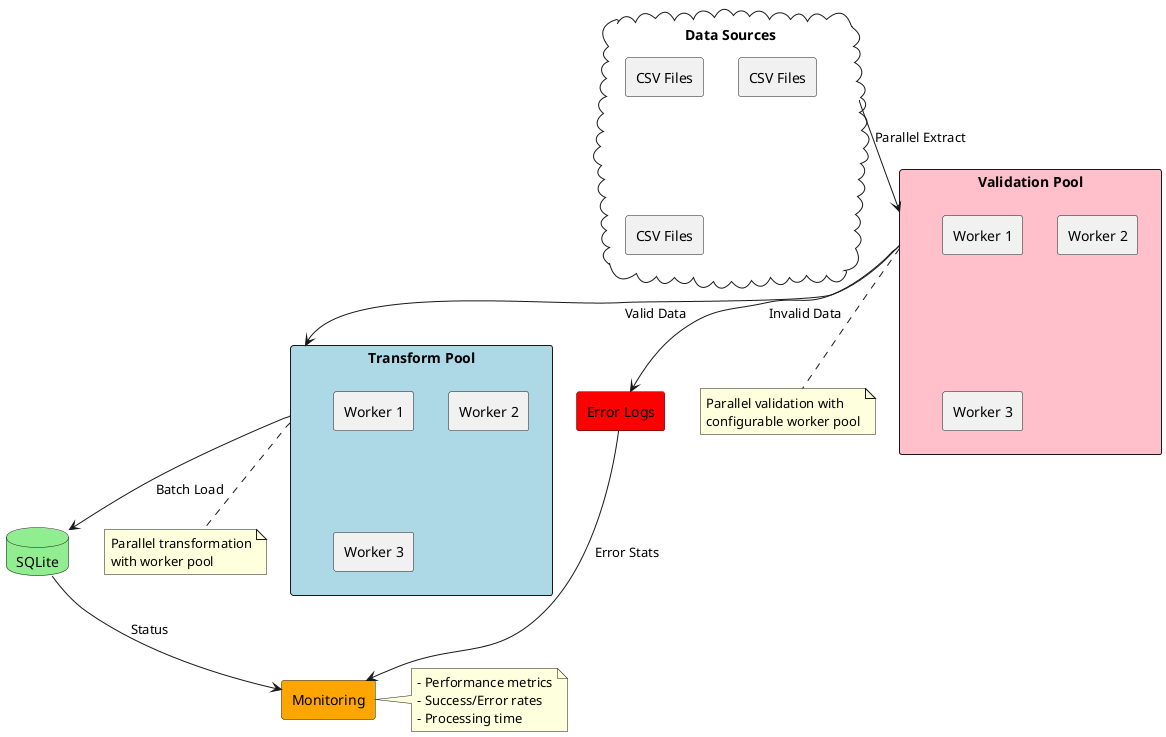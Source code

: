 @startuml ETL_Process_2020
skinparam backgroundColor transparent

cloud "Data Sources" as sources {
    rectangle "CSV Files" as csv1
    rectangle "CSV Files" as csv2
    rectangle "CSV Files" as csv3
}

rectangle "Validation Pool" as validate #Pink {
    rectangle "Worker 1" as v1
    rectangle "Worker 2" as v2
    rectangle "Worker 3" as v3
}

rectangle "Transform Pool" as transform #LightBlue {
    rectangle "Worker 1" as t1
    rectangle "Worker 2" as t2
    rectangle "Worker 3" as t3
}

database "SQLite" as db #LightGreen
rectangle "Monitoring" as monitor #Orange
rectangle "Error Logs" as errors #Red

sources --> validate: Parallel Extract
validate --> transform: Valid Data
validate --> errors: Invalid Data
transform --> db: Batch Load
db --> monitor: Status
errors --> monitor: Error Stats

note bottom of validate
  Parallel validation with
  configurable worker pool
end note

note bottom of transform
  Parallel transformation
  with worker pool
end note

note right of monitor
  - Performance metrics
  - Success/Error rates
  - Processing time
end note
@enduml
